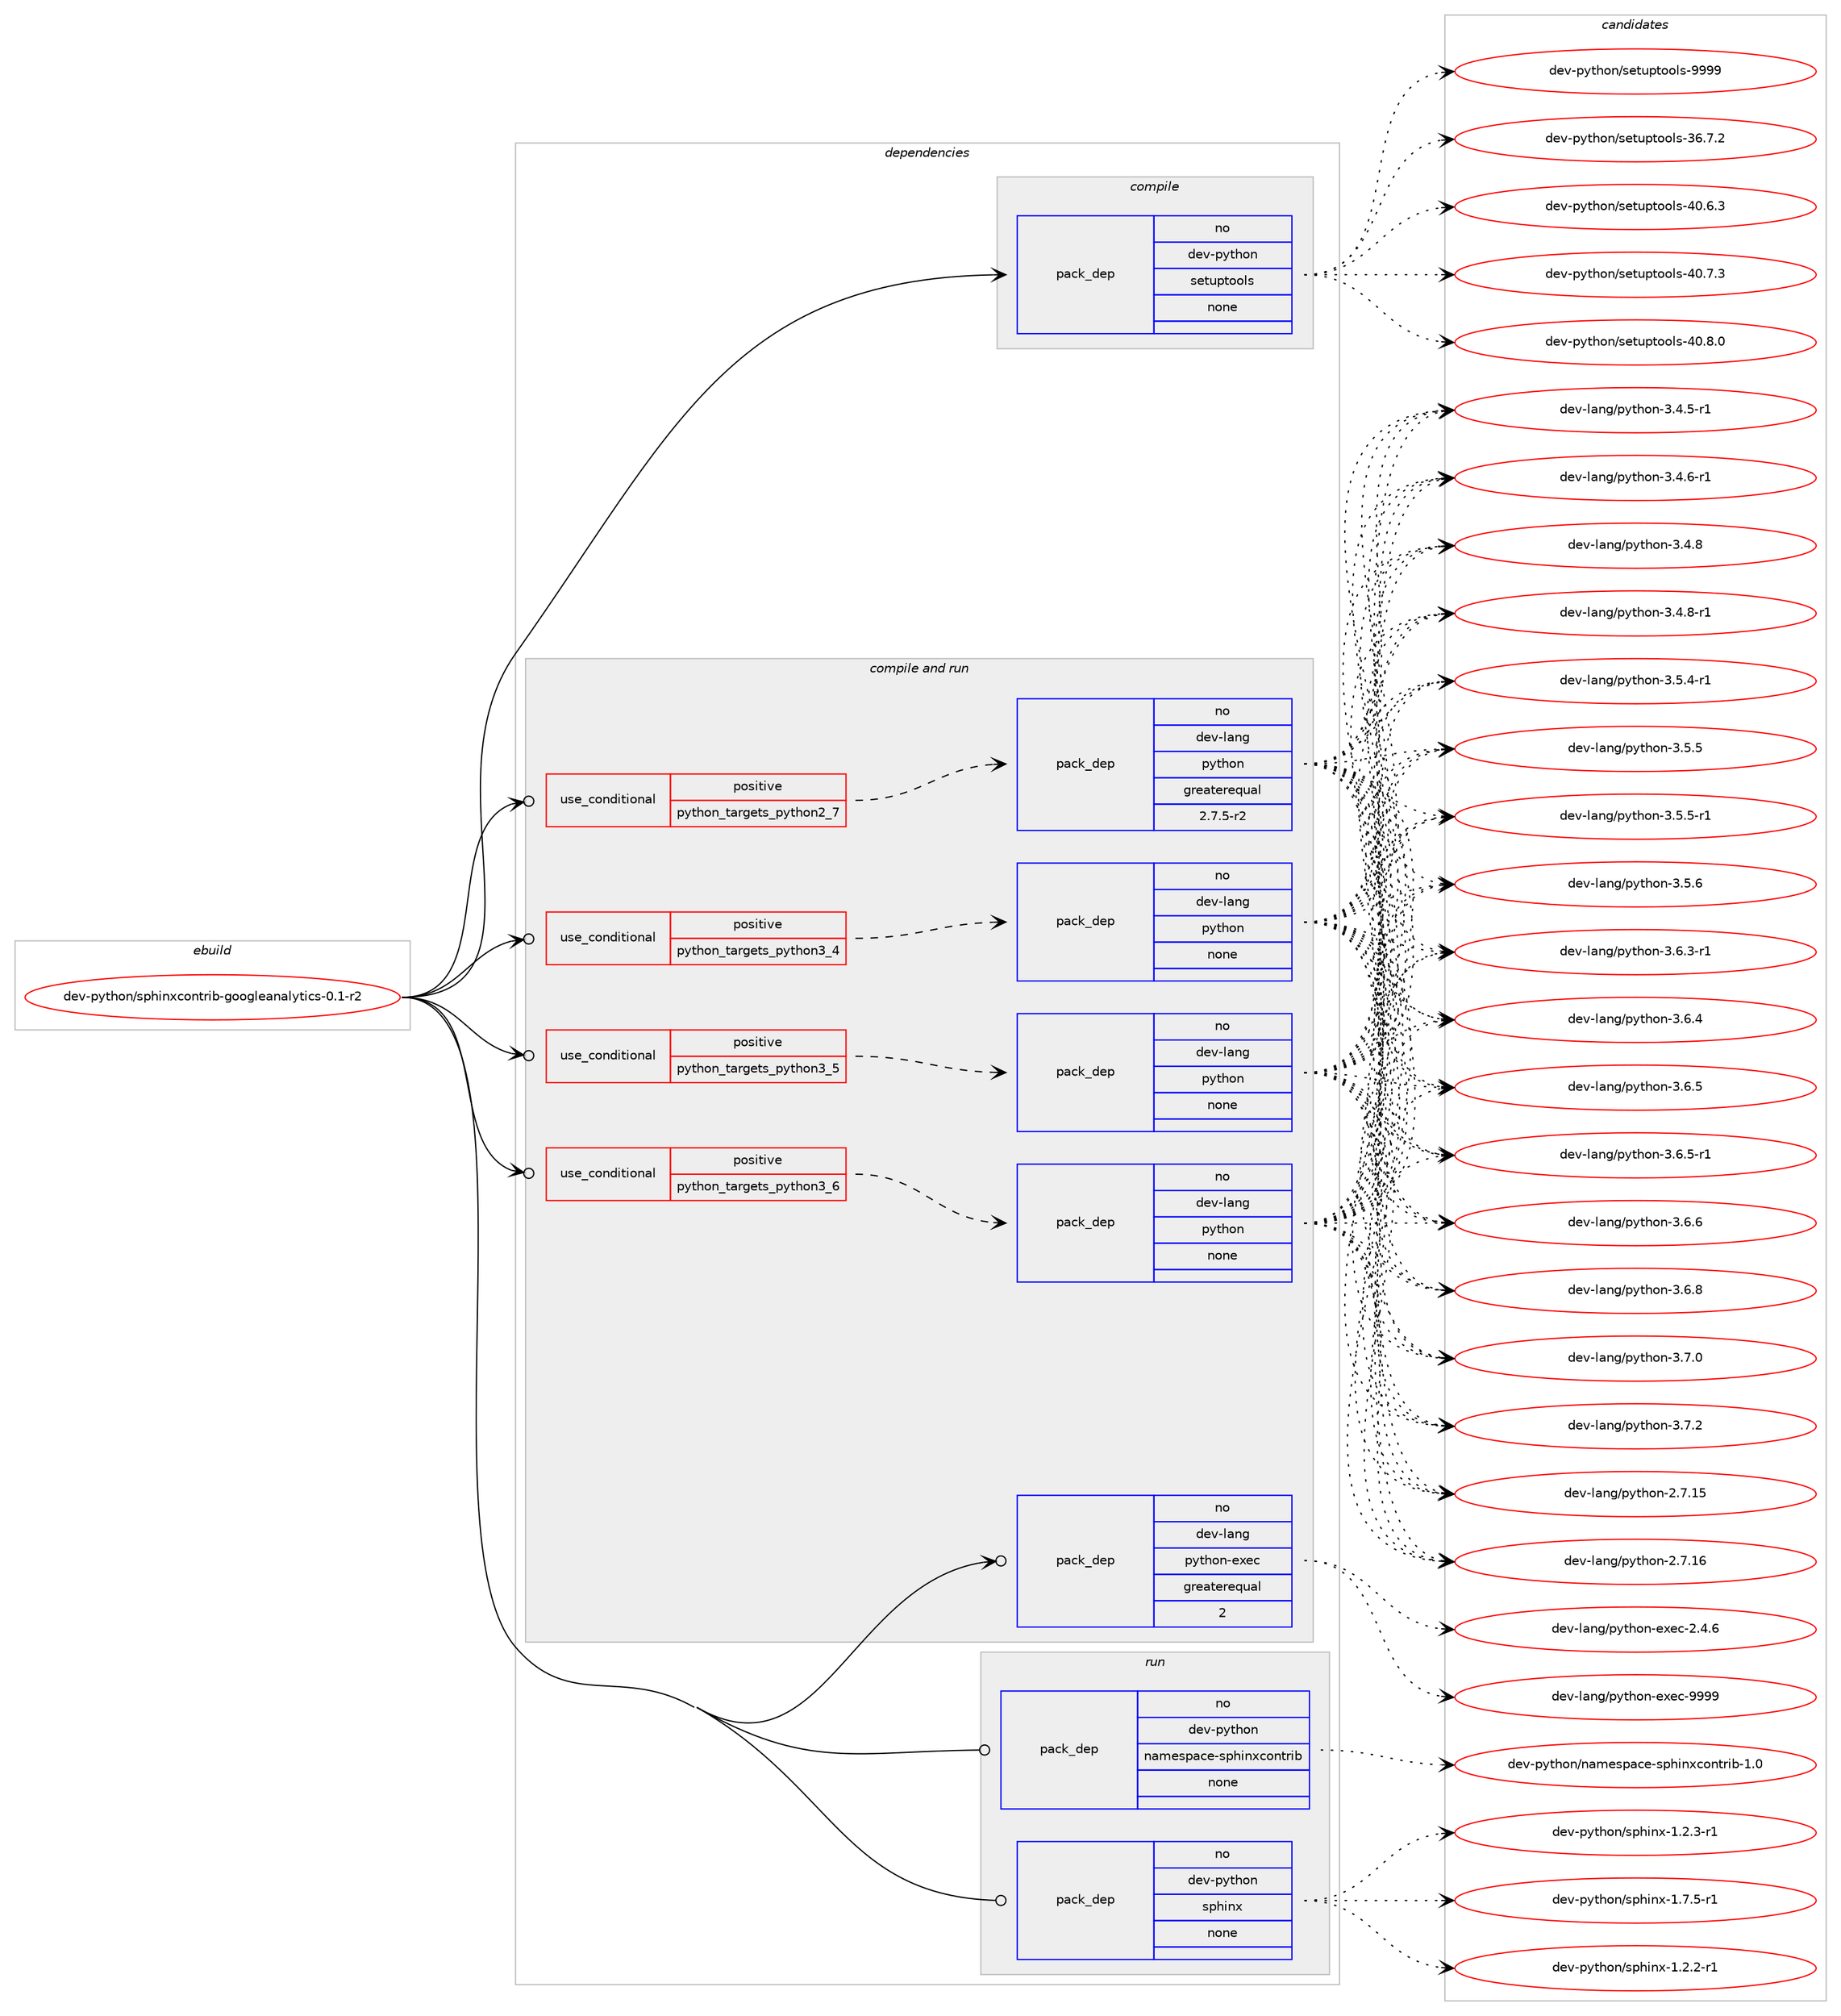 digraph prolog {

# *************
# Graph options
# *************

newrank=true;
concentrate=true;
compound=true;
graph [rankdir=LR,fontname=Helvetica,fontsize=10,ranksep=1.5];#, ranksep=2.5, nodesep=0.2];
edge  [arrowhead=vee];
node  [fontname=Helvetica,fontsize=10];

# **********
# The ebuild
# **********

subgraph cluster_leftcol {
color=gray;
rank=same;
label=<<i>ebuild</i>>;
id [label="dev-python/sphinxcontrib-googleanalytics-0.1-r2", color=red, width=4, href="../dev-python/sphinxcontrib-googleanalytics-0.1-r2.svg"];
}

# ****************
# The dependencies
# ****************

subgraph cluster_midcol {
color=gray;
label=<<i>dependencies</i>>;
subgraph cluster_compile {
fillcolor="#eeeeee";
style=filled;
label=<<i>compile</i>>;
subgraph pack1033890 {
dependency1442230 [label=<<TABLE BORDER="0" CELLBORDER="1" CELLSPACING="0" CELLPADDING="4" WIDTH="220"><TR><TD ROWSPAN="6" CELLPADDING="30">pack_dep</TD></TR><TR><TD WIDTH="110">no</TD></TR><TR><TD>dev-python</TD></TR><TR><TD>setuptools</TD></TR><TR><TD>none</TD></TR><TR><TD></TD></TR></TABLE>>, shape=none, color=blue];
}
id:e -> dependency1442230:w [weight=20,style="solid",arrowhead="vee"];
}
subgraph cluster_compileandrun {
fillcolor="#eeeeee";
style=filled;
label=<<i>compile and run</i>>;
subgraph cond384978 {
dependency1442231 [label=<<TABLE BORDER="0" CELLBORDER="1" CELLSPACING="0" CELLPADDING="4"><TR><TD ROWSPAN="3" CELLPADDING="10">use_conditional</TD></TR><TR><TD>positive</TD></TR><TR><TD>python_targets_python2_7</TD></TR></TABLE>>, shape=none, color=red];
subgraph pack1033891 {
dependency1442232 [label=<<TABLE BORDER="0" CELLBORDER="1" CELLSPACING="0" CELLPADDING="4" WIDTH="220"><TR><TD ROWSPAN="6" CELLPADDING="30">pack_dep</TD></TR><TR><TD WIDTH="110">no</TD></TR><TR><TD>dev-lang</TD></TR><TR><TD>python</TD></TR><TR><TD>greaterequal</TD></TR><TR><TD>2.7.5-r2</TD></TR></TABLE>>, shape=none, color=blue];
}
dependency1442231:e -> dependency1442232:w [weight=20,style="dashed",arrowhead="vee"];
}
id:e -> dependency1442231:w [weight=20,style="solid",arrowhead="odotvee"];
subgraph cond384979 {
dependency1442233 [label=<<TABLE BORDER="0" CELLBORDER="1" CELLSPACING="0" CELLPADDING="4"><TR><TD ROWSPAN="3" CELLPADDING="10">use_conditional</TD></TR><TR><TD>positive</TD></TR><TR><TD>python_targets_python3_4</TD></TR></TABLE>>, shape=none, color=red];
subgraph pack1033892 {
dependency1442234 [label=<<TABLE BORDER="0" CELLBORDER="1" CELLSPACING="0" CELLPADDING="4" WIDTH="220"><TR><TD ROWSPAN="6" CELLPADDING="30">pack_dep</TD></TR><TR><TD WIDTH="110">no</TD></TR><TR><TD>dev-lang</TD></TR><TR><TD>python</TD></TR><TR><TD>none</TD></TR><TR><TD></TD></TR></TABLE>>, shape=none, color=blue];
}
dependency1442233:e -> dependency1442234:w [weight=20,style="dashed",arrowhead="vee"];
}
id:e -> dependency1442233:w [weight=20,style="solid",arrowhead="odotvee"];
subgraph cond384980 {
dependency1442235 [label=<<TABLE BORDER="0" CELLBORDER="1" CELLSPACING="0" CELLPADDING="4"><TR><TD ROWSPAN="3" CELLPADDING="10">use_conditional</TD></TR><TR><TD>positive</TD></TR><TR><TD>python_targets_python3_5</TD></TR></TABLE>>, shape=none, color=red];
subgraph pack1033893 {
dependency1442236 [label=<<TABLE BORDER="0" CELLBORDER="1" CELLSPACING="0" CELLPADDING="4" WIDTH="220"><TR><TD ROWSPAN="6" CELLPADDING="30">pack_dep</TD></TR><TR><TD WIDTH="110">no</TD></TR><TR><TD>dev-lang</TD></TR><TR><TD>python</TD></TR><TR><TD>none</TD></TR><TR><TD></TD></TR></TABLE>>, shape=none, color=blue];
}
dependency1442235:e -> dependency1442236:w [weight=20,style="dashed",arrowhead="vee"];
}
id:e -> dependency1442235:w [weight=20,style="solid",arrowhead="odotvee"];
subgraph cond384981 {
dependency1442237 [label=<<TABLE BORDER="0" CELLBORDER="1" CELLSPACING="0" CELLPADDING="4"><TR><TD ROWSPAN="3" CELLPADDING="10">use_conditional</TD></TR><TR><TD>positive</TD></TR><TR><TD>python_targets_python3_6</TD></TR></TABLE>>, shape=none, color=red];
subgraph pack1033894 {
dependency1442238 [label=<<TABLE BORDER="0" CELLBORDER="1" CELLSPACING="0" CELLPADDING="4" WIDTH="220"><TR><TD ROWSPAN="6" CELLPADDING="30">pack_dep</TD></TR><TR><TD WIDTH="110">no</TD></TR><TR><TD>dev-lang</TD></TR><TR><TD>python</TD></TR><TR><TD>none</TD></TR><TR><TD></TD></TR></TABLE>>, shape=none, color=blue];
}
dependency1442237:e -> dependency1442238:w [weight=20,style="dashed",arrowhead="vee"];
}
id:e -> dependency1442237:w [weight=20,style="solid",arrowhead="odotvee"];
subgraph pack1033895 {
dependency1442239 [label=<<TABLE BORDER="0" CELLBORDER="1" CELLSPACING="0" CELLPADDING="4" WIDTH="220"><TR><TD ROWSPAN="6" CELLPADDING="30">pack_dep</TD></TR><TR><TD WIDTH="110">no</TD></TR><TR><TD>dev-lang</TD></TR><TR><TD>python-exec</TD></TR><TR><TD>greaterequal</TD></TR><TR><TD>2</TD></TR></TABLE>>, shape=none, color=blue];
}
id:e -> dependency1442239:w [weight=20,style="solid",arrowhead="odotvee"];
}
subgraph cluster_run {
fillcolor="#eeeeee";
style=filled;
label=<<i>run</i>>;
subgraph pack1033896 {
dependency1442240 [label=<<TABLE BORDER="0" CELLBORDER="1" CELLSPACING="0" CELLPADDING="4" WIDTH="220"><TR><TD ROWSPAN="6" CELLPADDING="30">pack_dep</TD></TR><TR><TD WIDTH="110">no</TD></TR><TR><TD>dev-python</TD></TR><TR><TD>namespace-sphinxcontrib</TD></TR><TR><TD>none</TD></TR><TR><TD></TD></TR></TABLE>>, shape=none, color=blue];
}
id:e -> dependency1442240:w [weight=20,style="solid",arrowhead="odot"];
subgraph pack1033897 {
dependency1442241 [label=<<TABLE BORDER="0" CELLBORDER="1" CELLSPACING="0" CELLPADDING="4" WIDTH="220"><TR><TD ROWSPAN="6" CELLPADDING="30">pack_dep</TD></TR><TR><TD WIDTH="110">no</TD></TR><TR><TD>dev-python</TD></TR><TR><TD>sphinx</TD></TR><TR><TD>none</TD></TR><TR><TD></TD></TR></TABLE>>, shape=none, color=blue];
}
id:e -> dependency1442241:w [weight=20,style="solid",arrowhead="odot"];
}
}

# **************
# The candidates
# **************

subgraph cluster_choices {
rank=same;
color=gray;
label=<<i>candidates</i>>;

subgraph choice1033890 {
color=black;
nodesep=1;
choice100101118451121211161041111104711510111611711211611111110811545515446554650 [label="dev-python/setuptools-36.7.2", color=red, width=4,href="../dev-python/setuptools-36.7.2.svg"];
choice100101118451121211161041111104711510111611711211611111110811545524846544651 [label="dev-python/setuptools-40.6.3", color=red, width=4,href="../dev-python/setuptools-40.6.3.svg"];
choice100101118451121211161041111104711510111611711211611111110811545524846554651 [label="dev-python/setuptools-40.7.3", color=red, width=4,href="../dev-python/setuptools-40.7.3.svg"];
choice100101118451121211161041111104711510111611711211611111110811545524846564648 [label="dev-python/setuptools-40.8.0", color=red, width=4,href="../dev-python/setuptools-40.8.0.svg"];
choice10010111845112121116104111110471151011161171121161111111081154557575757 [label="dev-python/setuptools-9999", color=red, width=4,href="../dev-python/setuptools-9999.svg"];
dependency1442230:e -> choice100101118451121211161041111104711510111611711211611111110811545515446554650:w [style=dotted,weight="100"];
dependency1442230:e -> choice100101118451121211161041111104711510111611711211611111110811545524846544651:w [style=dotted,weight="100"];
dependency1442230:e -> choice100101118451121211161041111104711510111611711211611111110811545524846554651:w [style=dotted,weight="100"];
dependency1442230:e -> choice100101118451121211161041111104711510111611711211611111110811545524846564648:w [style=dotted,weight="100"];
dependency1442230:e -> choice10010111845112121116104111110471151011161171121161111111081154557575757:w [style=dotted,weight="100"];
}
subgraph choice1033891 {
color=black;
nodesep=1;
choice10010111845108971101034711212111610411111045504655464953 [label="dev-lang/python-2.7.15", color=red, width=4,href="../dev-lang/python-2.7.15.svg"];
choice10010111845108971101034711212111610411111045504655464954 [label="dev-lang/python-2.7.16", color=red, width=4,href="../dev-lang/python-2.7.16.svg"];
choice1001011184510897110103471121211161041111104551465246534511449 [label="dev-lang/python-3.4.5-r1", color=red, width=4,href="../dev-lang/python-3.4.5-r1.svg"];
choice1001011184510897110103471121211161041111104551465246544511449 [label="dev-lang/python-3.4.6-r1", color=red, width=4,href="../dev-lang/python-3.4.6-r1.svg"];
choice100101118451089711010347112121116104111110455146524656 [label="dev-lang/python-3.4.8", color=red, width=4,href="../dev-lang/python-3.4.8.svg"];
choice1001011184510897110103471121211161041111104551465246564511449 [label="dev-lang/python-3.4.8-r1", color=red, width=4,href="../dev-lang/python-3.4.8-r1.svg"];
choice1001011184510897110103471121211161041111104551465346524511449 [label="dev-lang/python-3.5.4-r1", color=red, width=4,href="../dev-lang/python-3.5.4-r1.svg"];
choice100101118451089711010347112121116104111110455146534653 [label="dev-lang/python-3.5.5", color=red, width=4,href="../dev-lang/python-3.5.5.svg"];
choice1001011184510897110103471121211161041111104551465346534511449 [label="dev-lang/python-3.5.5-r1", color=red, width=4,href="../dev-lang/python-3.5.5-r1.svg"];
choice100101118451089711010347112121116104111110455146534654 [label="dev-lang/python-3.5.6", color=red, width=4,href="../dev-lang/python-3.5.6.svg"];
choice1001011184510897110103471121211161041111104551465446514511449 [label="dev-lang/python-3.6.3-r1", color=red, width=4,href="../dev-lang/python-3.6.3-r1.svg"];
choice100101118451089711010347112121116104111110455146544652 [label="dev-lang/python-3.6.4", color=red, width=4,href="../dev-lang/python-3.6.4.svg"];
choice100101118451089711010347112121116104111110455146544653 [label="dev-lang/python-3.6.5", color=red, width=4,href="../dev-lang/python-3.6.5.svg"];
choice1001011184510897110103471121211161041111104551465446534511449 [label="dev-lang/python-3.6.5-r1", color=red, width=4,href="../dev-lang/python-3.6.5-r1.svg"];
choice100101118451089711010347112121116104111110455146544654 [label="dev-lang/python-3.6.6", color=red, width=4,href="../dev-lang/python-3.6.6.svg"];
choice100101118451089711010347112121116104111110455146544656 [label="dev-lang/python-3.6.8", color=red, width=4,href="../dev-lang/python-3.6.8.svg"];
choice100101118451089711010347112121116104111110455146554648 [label="dev-lang/python-3.7.0", color=red, width=4,href="../dev-lang/python-3.7.0.svg"];
choice100101118451089711010347112121116104111110455146554650 [label="dev-lang/python-3.7.2", color=red, width=4,href="../dev-lang/python-3.7.2.svg"];
dependency1442232:e -> choice10010111845108971101034711212111610411111045504655464953:w [style=dotted,weight="100"];
dependency1442232:e -> choice10010111845108971101034711212111610411111045504655464954:w [style=dotted,weight="100"];
dependency1442232:e -> choice1001011184510897110103471121211161041111104551465246534511449:w [style=dotted,weight="100"];
dependency1442232:e -> choice1001011184510897110103471121211161041111104551465246544511449:w [style=dotted,weight="100"];
dependency1442232:e -> choice100101118451089711010347112121116104111110455146524656:w [style=dotted,weight="100"];
dependency1442232:e -> choice1001011184510897110103471121211161041111104551465246564511449:w [style=dotted,weight="100"];
dependency1442232:e -> choice1001011184510897110103471121211161041111104551465346524511449:w [style=dotted,weight="100"];
dependency1442232:e -> choice100101118451089711010347112121116104111110455146534653:w [style=dotted,weight="100"];
dependency1442232:e -> choice1001011184510897110103471121211161041111104551465346534511449:w [style=dotted,weight="100"];
dependency1442232:e -> choice100101118451089711010347112121116104111110455146534654:w [style=dotted,weight="100"];
dependency1442232:e -> choice1001011184510897110103471121211161041111104551465446514511449:w [style=dotted,weight="100"];
dependency1442232:e -> choice100101118451089711010347112121116104111110455146544652:w [style=dotted,weight="100"];
dependency1442232:e -> choice100101118451089711010347112121116104111110455146544653:w [style=dotted,weight="100"];
dependency1442232:e -> choice1001011184510897110103471121211161041111104551465446534511449:w [style=dotted,weight="100"];
dependency1442232:e -> choice100101118451089711010347112121116104111110455146544654:w [style=dotted,weight="100"];
dependency1442232:e -> choice100101118451089711010347112121116104111110455146544656:w [style=dotted,weight="100"];
dependency1442232:e -> choice100101118451089711010347112121116104111110455146554648:w [style=dotted,weight="100"];
dependency1442232:e -> choice100101118451089711010347112121116104111110455146554650:w [style=dotted,weight="100"];
}
subgraph choice1033892 {
color=black;
nodesep=1;
choice10010111845108971101034711212111610411111045504655464953 [label="dev-lang/python-2.7.15", color=red, width=4,href="../dev-lang/python-2.7.15.svg"];
choice10010111845108971101034711212111610411111045504655464954 [label="dev-lang/python-2.7.16", color=red, width=4,href="../dev-lang/python-2.7.16.svg"];
choice1001011184510897110103471121211161041111104551465246534511449 [label="dev-lang/python-3.4.5-r1", color=red, width=4,href="../dev-lang/python-3.4.5-r1.svg"];
choice1001011184510897110103471121211161041111104551465246544511449 [label="dev-lang/python-3.4.6-r1", color=red, width=4,href="../dev-lang/python-3.4.6-r1.svg"];
choice100101118451089711010347112121116104111110455146524656 [label="dev-lang/python-3.4.8", color=red, width=4,href="../dev-lang/python-3.4.8.svg"];
choice1001011184510897110103471121211161041111104551465246564511449 [label="dev-lang/python-3.4.8-r1", color=red, width=4,href="../dev-lang/python-3.4.8-r1.svg"];
choice1001011184510897110103471121211161041111104551465346524511449 [label="dev-lang/python-3.5.4-r1", color=red, width=4,href="../dev-lang/python-3.5.4-r1.svg"];
choice100101118451089711010347112121116104111110455146534653 [label="dev-lang/python-3.5.5", color=red, width=4,href="../dev-lang/python-3.5.5.svg"];
choice1001011184510897110103471121211161041111104551465346534511449 [label="dev-lang/python-3.5.5-r1", color=red, width=4,href="../dev-lang/python-3.5.5-r1.svg"];
choice100101118451089711010347112121116104111110455146534654 [label="dev-lang/python-3.5.6", color=red, width=4,href="../dev-lang/python-3.5.6.svg"];
choice1001011184510897110103471121211161041111104551465446514511449 [label="dev-lang/python-3.6.3-r1", color=red, width=4,href="../dev-lang/python-3.6.3-r1.svg"];
choice100101118451089711010347112121116104111110455146544652 [label="dev-lang/python-3.6.4", color=red, width=4,href="../dev-lang/python-3.6.4.svg"];
choice100101118451089711010347112121116104111110455146544653 [label="dev-lang/python-3.6.5", color=red, width=4,href="../dev-lang/python-3.6.5.svg"];
choice1001011184510897110103471121211161041111104551465446534511449 [label="dev-lang/python-3.6.5-r1", color=red, width=4,href="../dev-lang/python-3.6.5-r1.svg"];
choice100101118451089711010347112121116104111110455146544654 [label="dev-lang/python-3.6.6", color=red, width=4,href="../dev-lang/python-3.6.6.svg"];
choice100101118451089711010347112121116104111110455146544656 [label="dev-lang/python-3.6.8", color=red, width=4,href="../dev-lang/python-3.6.8.svg"];
choice100101118451089711010347112121116104111110455146554648 [label="dev-lang/python-3.7.0", color=red, width=4,href="../dev-lang/python-3.7.0.svg"];
choice100101118451089711010347112121116104111110455146554650 [label="dev-lang/python-3.7.2", color=red, width=4,href="../dev-lang/python-3.7.2.svg"];
dependency1442234:e -> choice10010111845108971101034711212111610411111045504655464953:w [style=dotted,weight="100"];
dependency1442234:e -> choice10010111845108971101034711212111610411111045504655464954:w [style=dotted,weight="100"];
dependency1442234:e -> choice1001011184510897110103471121211161041111104551465246534511449:w [style=dotted,weight="100"];
dependency1442234:e -> choice1001011184510897110103471121211161041111104551465246544511449:w [style=dotted,weight="100"];
dependency1442234:e -> choice100101118451089711010347112121116104111110455146524656:w [style=dotted,weight="100"];
dependency1442234:e -> choice1001011184510897110103471121211161041111104551465246564511449:w [style=dotted,weight="100"];
dependency1442234:e -> choice1001011184510897110103471121211161041111104551465346524511449:w [style=dotted,weight="100"];
dependency1442234:e -> choice100101118451089711010347112121116104111110455146534653:w [style=dotted,weight="100"];
dependency1442234:e -> choice1001011184510897110103471121211161041111104551465346534511449:w [style=dotted,weight="100"];
dependency1442234:e -> choice100101118451089711010347112121116104111110455146534654:w [style=dotted,weight="100"];
dependency1442234:e -> choice1001011184510897110103471121211161041111104551465446514511449:w [style=dotted,weight="100"];
dependency1442234:e -> choice100101118451089711010347112121116104111110455146544652:w [style=dotted,weight="100"];
dependency1442234:e -> choice100101118451089711010347112121116104111110455146544653:w [style=dotted,weight="100"];
dependency1442234:e -> choice1001011184510897110103471121211161041111104551465446534511449:w [style=dotted,weight="100"];
dependency1442234:e -> choice100101118451089711010347112121116104111110455146544654:w [style=dotted,weight="100"];
dependency1442234:e -> choice100101118451089711010347112121116104111110455146544656:w [style=dotted,weight="100"];
dependency1442234:e -> choice100101118451089711010347112121116104111110455146554648:w [style=dotted,weight="100"];
dependency1442234:e -> choice100101118451089711010347112121116104111110455146554650:w [style=dotted,weight="100"];
}
subgraph choice1033893 {
color=black;
nodesep=1;
choice10010111845108971101034711212111610411111045504655464953 [label="dev-lang/python-2.7.15", color=red, width=4,href="../dev-lang/python-2.7.15.svg"];
choice10010111845108971101034711212111610411111045504655464954 [label="dev-lang/python-2.7.16", color=red, width=4,href="../dev-lang/python-2.7.16.svg"];
choice1001011184510897110103471121211161041111104551465246534511449 [label="dev-lang/python-3.4.5-r1", color=red, width=4,href="../dev-lang/python-3.4.5-r1.svg"];
choice1001011184510897110103471121211161041111104551465246544511449 [label="dev-lang/python-3.4.6-r1", color=red, width=4,href="../dev-lang/python-3.4.6-r1.svg"];
choice100101118451089711010347112121116104111110455146524656 [label="dev-lang/python-3.4.8", color=red, width=4,href="../dev-lang/python-3.4.8.svg"];
choice1001011184510897110103471121211161041111104551465246564511449 [label="dev-lang/python-3.4.8-r1", color=red, width=4,href="../dev-lang/python-3.4.8-r1.svg"];
choice1001011184510897110103471121211161041111104551465346524511449 [label="dev-lang/python-3.5.4-r1", color=red, width=4,href="../dev-lang/python-3.5.4-r1.svg"];
choice100101118451089711010347112121116104111110455146534653 [label="dev-lang/python-3.5.5", color=red, width=4,href="../dev-lang/python-3.5.5.svg"];
choice1001011184510897110103471121211161041111104551465346534511449 [label="dev-lang/python-3.5.5-r1", color=red, width=4,href="../dev-lang/python-3.5.5-r1.svg"];
choice100101118451089711010347112121116104111110455146534654 [label="dev-lang/python-3.5.6", color=red, width=4,href="../dev-lang/python-3.5.6.svg"];
choice1001011184510897110103471121211161041111104551465446514511449 [label="dev-lang/python-3.6.3-r1", color=red, width=4,href="../dev-lang/python-3.6.3-r1.svg"];
choice100101118451089711010347112121116104111110455146544652 [label="dev-lang/python-3.6.4", color=red, width=4,href="../dev-lang/python-3.6.4.svg"];
choice100101118451089711010347112121116104111110455146544653 [label="dev-lang/python-3.6.5", color=red, width=4,href="../dev-lang/python-3.6.5.svg"];
choice1001011184510897110103471121211161041111104551465446534511449 [label="dev-lang/python-3.6.5-r1", color=red, width=4,href="../dev-lang/python-3.6.5-r1.svg"];
choice100101118451089711010347112121116104111110455146544654 [label="dev-lang/python-3.6.6", color=red, width=4,href="../dev-lang/python-3.6.6.svg"];
choice100101118451089711010347112121116104111110455146544656 [label="dev-lang/python-3.6.8", color=red, width=4,href="../dev-lang/python-3.6.8.svg"];
choice100101118451089711010347112121116104111110455146554648 [label="dev-lang/python-3.7.0", color=red, width=4,href="../dev-lang/python-3.7.0.svg"];
choice100101118451089711010347112121116104111110455146554650 [label="dev-lang/python-3.7.2", color=red, width=4,href="../dev-lang/python-3.7.2.svg"];
dependency1442236:e -> choice10010111845108971101034711212111610411111045504655464953:w [style=dotted,weight="100"];
dependency1442236:e -> choice10010111845108971101034711212111610411111045504655464954:w [style=dotted,weight="100"];
dependency1442236:e -> choice1001011184510897110103471121211161041111104551465246534511449:w [style=dotted,weight="100"];
dependency1442236:e -> choice1001011184510897110103471121211161041111104551465246544511449:w [style=dotted,weight="100"];
dependency1442236:e -> choice100101118451089711010347112121116104111110455146524656:w [style=dotted,weight="100"];
dependency1442236:e -> choice1001011184510897110103471121211161041111104551465246564511449:w [style=dotted,weight="100"];
dependency1442236:e -> choice1001011184510897110103471121211161041111104551465346524511449:w [style=dotted,weight="100"];
dependency1442236:e -> choice100101118451089711010347112121116104111110455146534653:w [style=dotted,weight="100"];
dependency1442236:e -> choice1001011184510897110103471121211161041111104551465346534511449:w [style=dotted,weight="100"];
dependency1442236:e -> choice100101118451089711010347112121116104111110455146534654:w [style=dotted,weight="100"];
dependency1442236:e -> choice1001011184510897110103471121211161041111104551465446514511449:w [style=dotted,weight="100"];
dependency1442236:e -> choice100101118451089711010347112121116104111110455146544652:w [style=dotted,weight="100"];
dependency1442236:e -> choice100101118451089711010347112121116104111110455146544653:w [style=dotted,weight="100"];
dependency1442236:e -> choice1001011184510897110103471121211161041111104551465446534511449:w [style=dotted,weight="100"];
dependency1442236:e -> choice100101118451089711010347112121116104111110455146544654:w [style=dotted,weight="100"];
dependency1442236:e -> choice100101118451089711010347112121116104111110455146544656:w [style=dotted,weight="100"];
dependency1442236:e -> choice100101118451089711010347112121116104111110455146554648:w [style=dotted,weight="100"];
dependency1442236:e -> choice100101118451089711010347112121116104111110455146554650:w [style=dotted,weight="100"];
}
subgraph choice1033894 {
color=black;
nodesep=1;
choice10010111845108971101034711212111610411111045504655464953 [label="dev-lang/python-2.7.15", color=red, width=4,href="../dev-lang/python-2.7.15.svg"];
choice10010111845108971101034711212111610411111045504655464954 [label="dev-lang/python-2.7.16", color=red, width=4,href="../dev-lang/python-2.7.16.svg"];
choice1001011184510897110103471121211161041111104551465246534511449 [label="dev-lang/python-3.4.5-r1", color=red, width=4,href="../dev-lang/python-3.4.5-r1.svg"];
choice1001011184510897110103471121211161041111104551465246544511449 [label="dev-lang/python-3.4.6-r1", color=red, width=4,href="../dev-lang/python-3.4.6-r1.svg"];
choice100101118451089711010347112121116104111110455146524656 [label="dev-lang/python-3.4.8", color=red, width=4,href="../dev-lang/python-3.4.8.svg"];
choice1001011184510897110103471121211161041111104551465246564511449 [label="dev-lang/python-3.4.8-r1", color=red, width=4,href="../dev-lang/python-3.4.8-r1.svg"];
choice1001011184510897110103471121211161041111104551465346524511449 [label="dev-lang/python-3.5.4-r1", color=red, width=4,href="../dev-lang/python-3.5.4-r1.svg"];
choice100101118451089711010347112121116104111110455146534653 [label="dev-lang/python-3.5.5", color=red, width=4,href="../dev-lang/python-3.5.5.svg"];
choice1001011184510897110103471121211161041111104551465346534511449 [label="dev-lang/python-3.5.5-r1", color=red, width=4,href="../dev-lang/python-3.5.5-r1.svg"];
choice100101118451089711010347112121116104111110455146534654 [label="dev-lang/python-3.5.6", color=red, width=4,href="../dev-lang/python-3.5.6.svg"];
choice1001011184510897110103471121211161041111104551465446514511449 [label="dev-lang/python-3.6.3-r1", color=red, width=4,href="../dev-lang/python-3.6.3-r1.svg"];
choice100101118451089711010347112121116104111110455146544652 [label="dev-lang/python-3.6.4", color=red, width=4,href="../dev-lang/python-3.6.4.svg"];
choice100101118451089711010347112121116104111110455146544653 [label="dev-lang/python-3.6.5", color=red, width=4,href="../dev-lang/python-3.6.5.svg"];
choice1001011184510897110103471121211161041111104551465446534511449 [label="dev-lang/python-3.6.5-r1", color=red, width=4,href="../dev-lang/python-3.6.5-r1.svg"];
choice100101118451089711010347112121116104111110455146544654 [label="dev-lang/python-3.6.6", color=red, width=4,href="../dev-lang/python-3.6.6.svg"];
choice100101118451089711010347112121116104111110455146544656 [label="dev-lang/python-3.6.8", color=red, width=4,href="../dev-lang/python-3.6.8.svg"];
choice100101118451089711010347112121116104111110455146554648 [label="dev-lang/python-3.7.0", color=red, width=4,href="../dev-lang/python-3.7.0.svg"];
choice100101118451089711010347112121116104111110455146554650 [label="dev-lang/python-3.7.2", color=red, width=4,href="../dev-lang/python-3.7.2.svg"];
dependency1442238:e -> choice10010111845108971101034711212111610411111045504655464953:w [style=dotted,weight="100"];
dependency1442238:e -> choice10010111845108971101034711212111610411111045504655464954:w [style=dotted,weight="100"];
dependency1442238:e -> choice1001011184510897110103471121211161041111104551465246534511449:w [style=dotted,weight="100"];
dependency1442238:e -> choice1001011184510897110103471121211161041111104551465246544511449:w [style=dotted,weight="100"];
dependency1442238:e -> choice100101118451089711010347112121116104111110455146524656:w [style=dotted,weight="100"];
dependency1442238:e -> choice1001011184510897110103471121211161041111104551465246564511449:w [style=dotted,weight="100"];
dependency1442238:e -> choice1001011184510897110103471121211161041111104551465346524511449:w [style=dotted,weight="100"];
dependency1442238:e -> choice100101118451089711010347112121116104111110455146534653:w [style=dotted,weight="100"];
dependency1442238:e -> choice1001011184510897110103471121211161041111104551465346534511449:w [style=dotted,weight="100"];
dependency1442238:e -> choice100101118451089711010347112121116104111110455146534654:w [style=dotted,weight="100"];
dependency1442238:e -> choice1001011184510897110103471121211161041111104551465446514511449:w [style=dotted,weight="100"];
dependency1442238:e -> choice100101118451089711010347112121116104111110455146544652:w [style=dotted,weight="100"];
dependency1442238:e -> choice100101118451089711010347112121116104111110455146544653:w [style=dotted,weight="100"];
dependency1442238:e -> choice1001011184510897110103471121211161041111104551465446534511449:w [style=dotted,weight="100"];
dependency1442238:e -> choice100101118451089711010347112121116104111110455146544654:w [style=dotted,weight="100"];
dependency1442238:e -> choice100101118451089711010347112121116104111110455146544656:w [style=dotted,weight="100"];
dependency1442238:e -> choice100101118451089711010347112121116104111110455146554648:w [style=dotted,weight="100"];
dependency1442238:e -> choice100101118451089711010347112121116104111110455146554650:w [style=dotted,weight="100"];
}
subgraph choice1033895 {
color=black;
nodesep=1;
choice1001011184510897110103471121211161041111104510112010199455046524654 [label="dev-lang/python-exec-2.4.6", color=red, width=4,href="../dev-lang/python-exec-2.4.6.svg"];
choice10010111845108971101034711212111610411111045101120101994557575757 [label="dev-lang/python-exec-9999", color=red, width=4,href="../dev-lang/python-exec-9999.svg"];
dependency1442239:e -> choice1001011184510897110103471121211161041111104510112010199455046524654:w [style=dotted,weight="100"];
dependency1442239:e -> choice10010111845108971101034711212111610411111045101120101994557575757:w [style=dotted,weight="100"];
}
subgraph choice1033896 {
color=black;
nodesep=1;
choice100101118451121211161041111104711097109101115112979910145115112104105110120991111101161141059845494648 [label="dev-python/namespace-sphinxcontrib-1.0", color=red, width=4,href="../dev-python/namespace-sphinxcontrib-1.0.svg"];
dependency1442240:e -> choice100101118451121211161041111104711097109101115112979910145115112104105110120991111101161141059845494648:w [style=dotted,weight="100"];
}
subgraph choice1033897 {
color=black;
nodesep=1;
choice10010111845112121116104111110471151121041051101204549465046504511449 [label="dev-python/sphinx-1.2.2-r1", color=red, width=4,href="../dev-python/sphinx-1.2.2-r1.svg"];
choice10010111845112121116104111110471151121041051101204549465046514511449 [label="dev-python/sphinx-1.2.3-r1", color=red, width=4,href="../dev-python/sphinx-1.2.3-r1.svg"];
choice10010111845112121116104111110471151121041051101204549465546534511449 [label="dev-python/sphinx-1.7.5-r1", color=red, width=4,href="../dev-python/sphinx-1.7.5-r1.svg"];
dependency1442241:e -> choice10010111845112121116104111110471151121041051101204549465046504511449:w [style=dotted,weight="100"];
dependency1442241:e -> choice10010111845112121116104111110471151121041051101204549465046514511449:w [style=dotted,weight="100"];
dependency1442241:e -> choice10010111845112121116104111110471151121041051101204549465546534511449:w [style=dotted,weight="100"];
}
}

}
